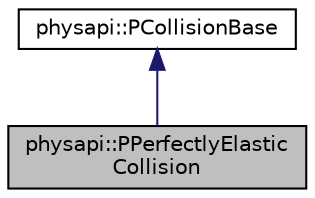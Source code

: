 digraph "physapi::PPerfectlyElasticCollision"
{
 // LATEX_PDF_SIZE
  edge [fontname="Helvetica",fontsize="10",labelfontname="Helvetica",labelfontsize="10"];
  node [fontname="Helvetica",fontsize="10",shape=record];
  Node1 [label="physapi::PPerfectlyElastic\lCollision",height=0.2,width=0.4,color="black", fillcolor="grey75", style="filled", fontcolor="black",tooltip="Handles perfectly elastic collisions between two particles."];
  Node2 -> Node1 [dir="back",color="midnightblue",fontsize="10",style="solid",fontname="Helvetica"];
  Node2 [label="physapi::PCollisionBase",height=0.2,width=0.4,color="black", fillcolor="white", style="filled",URL="$classphysapi_1_1_p_collision_base.html",tooltip="This is the base class for all types of classical collisions."];
}
